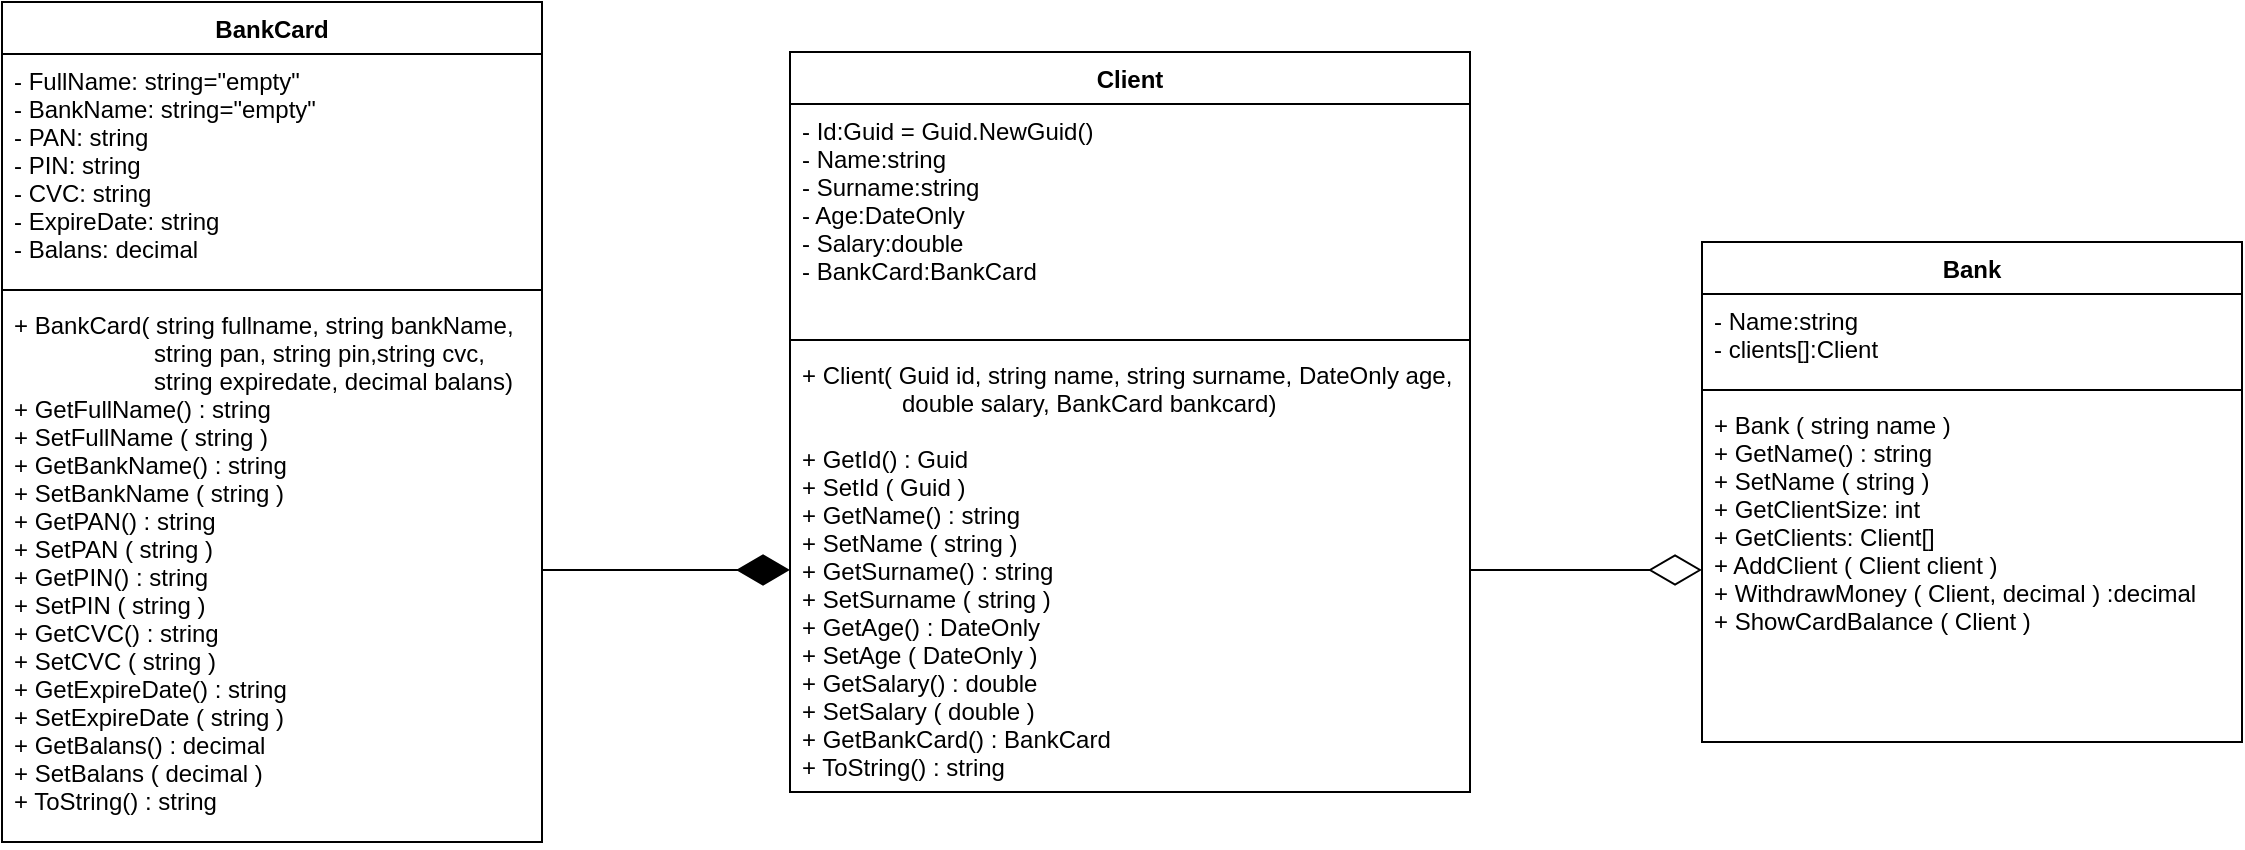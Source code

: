 <mxfile version="20.7.4" type="device"><diagram id="gUt6YEanDHVG_WvEkguo" name="Page-1"><mxGraphModel dx="1290" dy="1776" grid="1" gridSize="10" guides="1" tooltips="1" connect="1" arrows="1" fold="1" page="1" pageScale="1" pageWidth="827" pageHeight="1169" math="0" shadow="0"><root><mxCell id="0"/><mxCell id="1" parent="0"/><mxCell id="AEQV1NJ12K_NzbRBLcxC-1" value="BankCard" style="swimlane;fontStyle=1;align=center;verticalAlign=top;childLayout=stackLayout;horizontal=1;startSize=26;horizontalStack=0;resizeParent=1;resizeParentMax=0;resizeLast=0;collapsible=1;marginBottom=0;" vertex="1" parent="1"><mxGeometry x="20" y="-700" width="270" height="420" as="geometry"/></mxCell><mxCell id="AEQV1NJ12K_NzbRBLcxC-2" value="- FullName: string=&quot;empty&quot;&#10;- BankName: string=&quot;empty&quot;&#10;- PAN: string&#10;- PIN: string&#10;- CVC: string&#10;- ExpireDate: string&#10;- Balans: decimal" style="text;strokeColor=none;fillColor=none;align=left;verticalAlign=top;spacingLeft=4;spacingRight=4;overflow=hidden;rotatable=0;points=[[0,0.5],[1,0.5]];portConstraint=eastwest;" vertex="1" parent="AEQV1NJ12K_NzbRBLcxC-1"><mxGeometry y="26" width="270" height="114" as="geometry"/></mxCell><mxCell id="AEQV1NJ12K_NzbRBLcxC-3" value="" style="line;strokeWidth=1;fillColor=none;align=left;verticalAlign=middle;spacingTop=-1;spacingLeft=3;spacingRight=3;rotatable=0;labelPosition=right;points=[];portConstraint=eastwest;strokeColor=inherit;" vertex="1" parent="AEQV1NJ12K_NzbRBLcxC-1"><mxGeometry y="140" width="270" height="8" as="geometry"/></mxCell><mxCell id="AEQV1NJ12K_NzbRBLcxC-4" value="+ BankCard( string fullname, string bankName,&#10;                     string pan, string pin,string cvc,&#10;                     string expiredate, decimal balans)&#10;+ GetFullName() : string&#10;+ SetFullName ( string )&#10;+ GetBankName() : string&#10;+ SetBankName ( string )&#10;+ GetPAN() : string&#10;+ SetPAN ( string )&#10;+ GetPIN() : string&#10;+ SetPIN ( string )&#10;+ GetCVC() : string&#10;+ SetCVC ( string )&#10;+ GetExpireDate() : string&#10;+ SetExpireDate ( string )&#10;+ GetBalans() : decimal&#10;+ SetBalans ( decimal )&#10;+ ToString() : string" style="text;strokeColor=none;fillColor=none;align=left;verticalAlign=top;spacingLeft=4;spacingRight=4;overflow=hidden;rotatable=0;points=[[0,0.5],[1,0.5]];portConstraint=eastwest;" vertex="1" parent="AEQV1NJ12K_NzbRBLcxC-1"><mxGeometry y="148" width="270" height="272" as="geometry"/></mxCell><mxCell id="AEQV1NJ12K_NzbRBLcxC-9" value="Client" style="swimlane;fontStyle=1;align=center;verticalAlign=top;childLayout=stackLayout;horizontal=1;startSize=26;horizontalStack=0;resizeParent=1;resizeParentMax=0;resizeLast=0;collapsible=1;marginBottom=0;" vertex="1" parent="1"><mxGeometry x="414" y="-675" width="340" height="370" as="geometry"/></mxCell><mxCell id="AEQV1NJ12K_NzbRBLcxC-10" value="- Id:Guid = Guid.NewGuid()&#10;- Name:string&#10;- Surname:string&#10;- Age:DateOnly&#10;- Salary:double&#10;- BankCard:BankCard" style="text;strokeColor=none;fillColor=none;align=left;verticalAlign=top;spacingLeft=4;spacingRight=4;overflow=hidden;rotatable=0;points=[[0,0.5],[1,0.5]];portConstraint=eastwest;" vertex="1" parent="AEQV1NJ12K_NzbRBLcxC-9"><mxGeometry y="26" width="340" height="114" as="geometry"/></mxCell><mxCell id="AEQV1NJ12K_NzbRBLcxC-11" value="" style="line;strokeWidth=1;fillColor=none;align=left;verticalAlign=middle;spacingTop=-1;spacingLeft=3;spacingRight=3;rotatable=0;labelPosition=right;points=[];portConstraint=eastwest;strokeColor=inherit;" vertex="1" parent="AEQV1NJ12K_NzbRBLcxC-9"><mxGeometry y="140" width="340" height="8" as="geometry"/></mxCell><mxCell id="AEQV1NJ12K_NzbRBLcxC-12" value="+ Client( Guid id, string name, string surname, DateOnly age,&#10;               double salary, BankCard bankcard)&#10;&#10;+ GetId() : Guid&#10;+ SetId ( Guid )&#10;+ GetName() : string&#10;+ SetName ( string )&#10;+ GetSurname() : string&#10;+ SetSurname ( string ) &#10;+ GetAge() : DateOnly&#10;+ SetAge ( DateOnly )&#10;+ GetSalary() : double&#10;+ SetSalary ( double ) &#10;+ GetBankCard() : BankCard&#10;+ ToString() : string" style="text;strokeColor=none;fillColor=none;align=left;verticalAlign=top;spacingLeft=4;spacingRight=4;overflow=hidden;rotatable=0;points=[[0,0.5],[1,0.5]];portConstraint=eastwest;" vertex="1" parent="AEQV1NJ12K_NzbRBLcxC-9"><mxGeometry y="148" width="340" height="222" as="geometry"/></mxCell><mxCell id="AEQV1NJ12K_NzbRBLcxC-16" value="" style="endArrow=diamondThin;endFill=1;endSize=24;html=1;rounded=0;entryX=0;entryY=0.5;entryDx=0;entryDy=0;exitX=1;exitY=0.5;exitDx=0;exitDy=0;" edge="1" parent="1" source="AEQV1NJ12K_NzbRBLcxC-4" target="AEQV1NJ12K_NzbRBLcxC-12"><mxGeometry width="160" relative="1" as="geometry"><mxPoint x="370" y="440" as="sourcePoint"/><mxPoint x="530" y="440" as="targetPoint"/><Array as="points"/></mxGeometry></mxCell><mxCell id="AEQV1NJ12K_NzbRBLcxC-17" value="Bank" style="swimlane;fontStyle=1;align=center;verticalAlign=top;childLayout=stackLayout;horizontal=1;startSize=26;horizontalStack=0;resizeParent=1;resizeParentMax=0;resizeLast=0;collapsible=1;marginBottom=0;" vertex="1" parent="1"><mxGeometry x="870" y="-580" width="270" height="250" as="geometry"/></mxCell><mxCell id="AEQV1NJ12K_NzbRBLcxC-18" value="- Name:string&#10;- clients[]:Client" style="text;strokeColor=none;fillColor=none;align=left;verticalAlign=top;spacingLeft=4;spacingRight=4;overflow=hidden;rotatable=0;points=[[0,0.5],[1,0.5]];portConstraint=eastwest;" vertex="1" parent="AEQV1NJ12K_NzbRBLcxC-17"><mxGeometry y="26" width="270" height="44" as="geometry"/></mxCell><mxCell id="AEQV1NJ12K_NzbRBLcxC-19" value="" style="line;strokeWidth=1;fillColor=none;align=left;verticalAlign=middle;spacingTop=-1;spacingLeft=3;spacingRight=3;rotatable=0;labelPosition=right;points=[];portConstraint=eastwest;strokeColor=inherit;" vertex="1" parent="AEQV1NJ12K_NzbRBLcxC-17"><mxGeometry y="70" width="270" height="8" as="geometry"/></mxCell><mxCell id="AEQV1NJ12K_NzbRBLcxC-20" value="+ Bank ( string name )&#10;+ GetName() : string&#10;+ SetName ( string ) &#10;+ GetClientSize: int&#10;+ GetClients: Client[]&#10;+ AddClient ( Client client )&#10;+ WithdrawMoney ( Client, decimal ) :decimal&#10;+ ShowCardBalance ( Client )&#10;&#10;" style="text;strokeColor=none;fillColor=none;align=left;verticalAlign=top;spacingLeft=4;spacingRight=4;overflow=hidden;rotatable=0;points=[[0,0.5],[1,0.5]];portConstraint=eastwest;" vertex="1" parent="AEQV1NJ12K_NzbRBLcxC-17"><mxGeometry y="78" width="270" height="172" as="geometry"/></mxCell><mxCell id="AEQV1NJ12K_NzbRBLcxC-23" value="" style="endArrow=diamondThin;endFill=0;endSize=24;html=1;rounded=0;exitX=1;exitY=0.5;exitDx=0;exitDy=0;entryX=0;entryY=0.5;entryDx=0;entryDy=0;" edge="1" parent="1" source="AEQV1NJ12K_NzbRBLcxC-12" target="AEQV1NJ12K_NzbRBLcxC-20"><mxGeometry width="160" relative="1" as="geometry"><mxPoint x="720" y="-470" as="sourcePoint"/><mxPoint x="880" y="-470" as="targetPoint"/></mxGeometry></mxCell></root></mxGraphModel></diagram></mxfile>